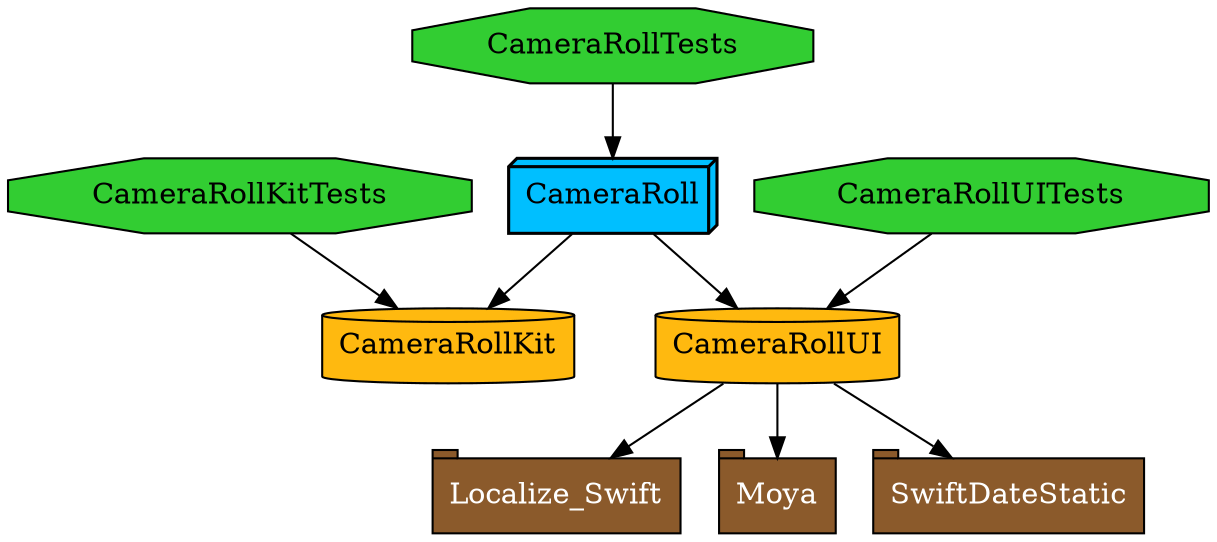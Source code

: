 digraph {
  CameraRoll [fillcolor=deepskyblue penwidth="1.5" shape=box3d style=filled]
  CameraRollKit [fillcolor=darkgoldenrod1 shape=cylinder style=filled]
  CameraRollKitTests [fillcolor=limegreen shape=octagon style=filled]
  CameraRollTests [fillcolor=limegreen shape=octagon style=filled]
  CameraRollUI [fillcolor=darkgoldenrod1 shape=cylinder style=filled]
  CameraRollUITests [fillcolor=limegreen shape=octagon style=filled]
  Localize_Swift [fillcolor=tan4 fontcolor=white shape=tab style=filled]
  Moya [fillcolor=tan4 fontcolor=white shape=tab style=filled]
  SwiftDateStatic [fillcolor=tan4 fontcolor=white shape=tab style=filled]
  CameraRoll -> CameraRollUI
  CameraRoll -> CameraRollKit
  CameraRollKitTests -> CameraRollKit
  CameraRollTests -> CameraRoll
  CameraRollUI -> SwiftDateStatic
  CameraRollUI -> Moya
  CameraRollUI -> Localize_Swift
  CameraRollUITests -> CameraRollUI
}